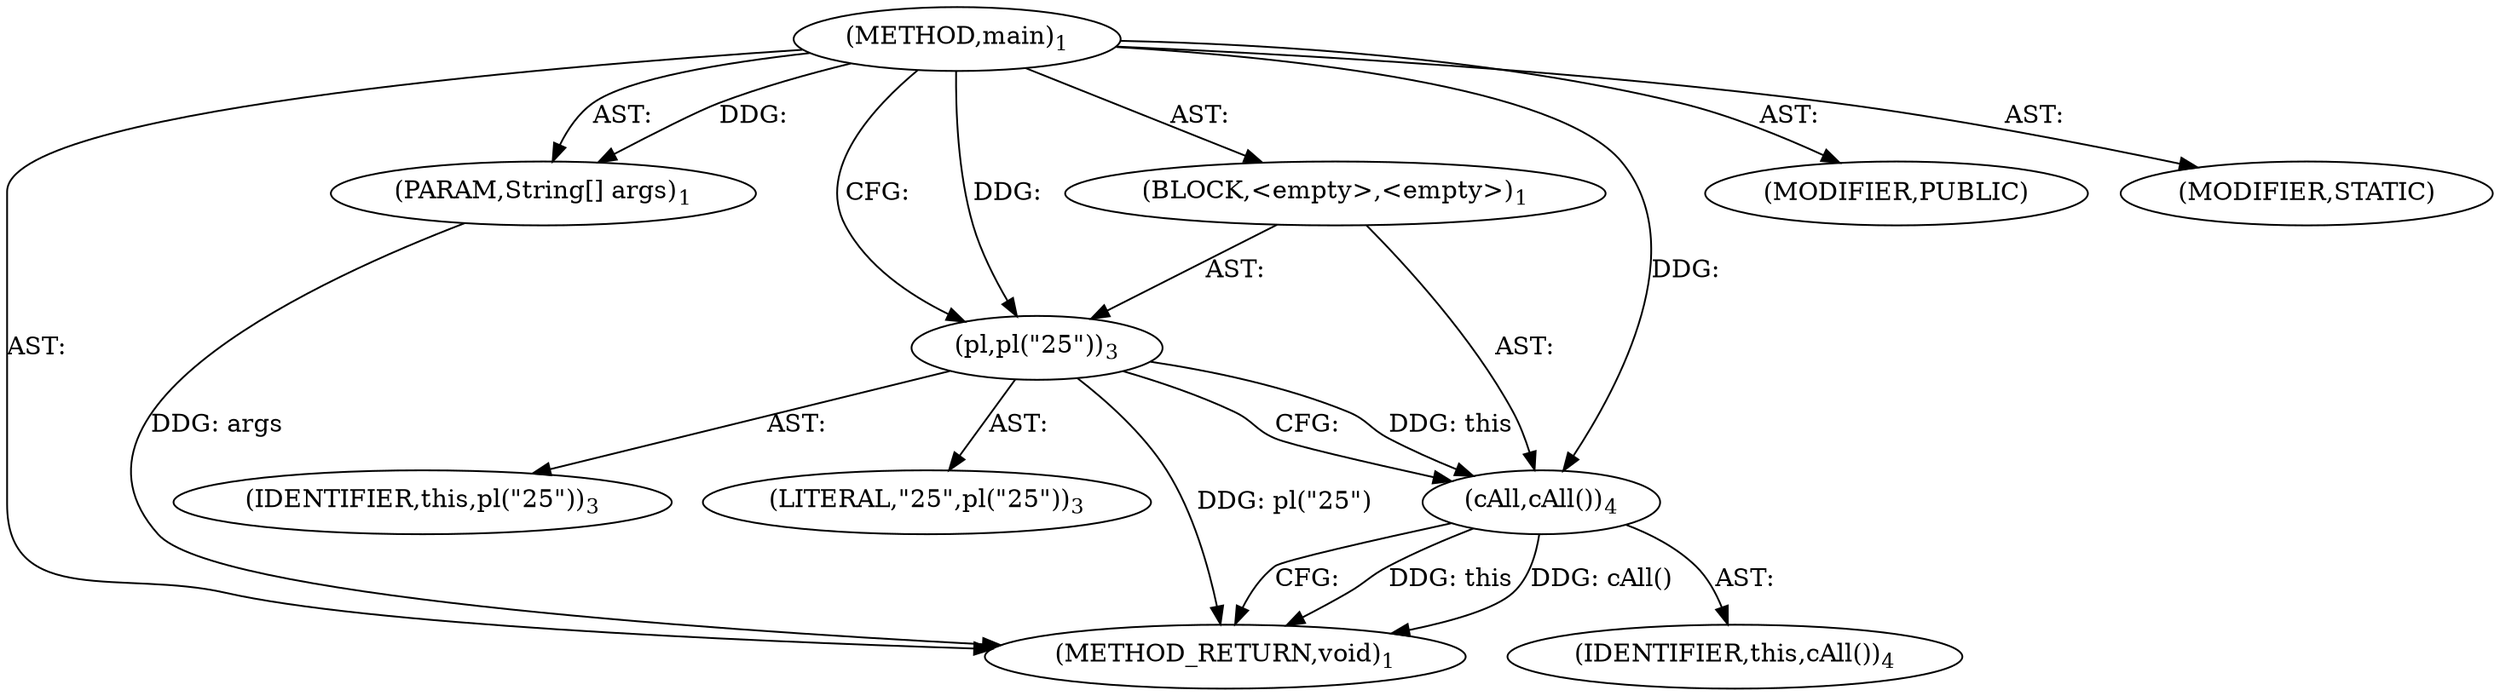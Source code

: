 digraph "main" {  
"17" [label = <(METHOD,main)<SUB>1</SUB>> ]
"18" [label = <(PARAM,String[] args)<SUB>1</SUB>> ]
"19" [label = <(BLOCK,&lt;empty&gt;,&lt;empty&gt;)<SUB>1</SUB>> ]
"20" [label = <(pl,pl(&quot;25&quot;))<SUB>3</SUB>> ]
"21" [label = <(IDENTIFIER,this,pl(&quot;25&quot;))<SUB>3</SUB>> ]
"22" [label = <(LITERAL,&quot;25&quot;,pl(&quot;25&quot;))<SUB>3</SUB>> ]
"23" [label = <(cAll,cAll())<SUB>4</SUB>> ]
"24" [label = <(IDENTIFIER,this,cAll())<SUB>4</SUB>> ]
"25" [label = <(MODIFIER,PUBLIC)> ]
"26" [label = <(MODIFIER,STATIC)> ]
"27" [label = <(METHOD_RETURN,void)<SUB>1</SUB>> ]
  "17" -> "18"  [ label = "AST: "] 
  "17" -> "19"  [ label = "AST: "] 
  "17" -> "25"  [ label = "AST: "] 
  "17" -> "26"  [ label = "AST: "] 
  "17" -> "27"  [ label = "AST: "] 
  "19" -> "20"  [ label = "AST: "] 
  "19" -> "23"  [ label = "AST: "] 
  "20" -> "21"  [ label = "AST: "] 
  "20" -> "22"  [ label = "AST: "] 
  "23" -> "24"  [ label = "AST: "] 
  "20" -> "23"  [ label = "CFG: "] 
  "23" -> "27"  [ label = "CFG: "] 
  "17" -> "20"  [ label = "CFG: "] 
  "18" -> "27"  [ label = "DDG: args"] 
  "20" -> "27"  [ label = "DDG: pl(&quot;25&quot;)"] 
  "23" -> "27"  [ label = "DDG: this"] 
  "23" -> "27"  [ label = "DDG: cAll()"] 
  "17" -> "18"  [ label = "DDG: "] 
  "17" -> "20"  [ label = "DDG: "] 
  "20" -> "23"  [ label = "DDG: this"] 
  "17" -> "23"  [ label = "DDG: "] 
}
